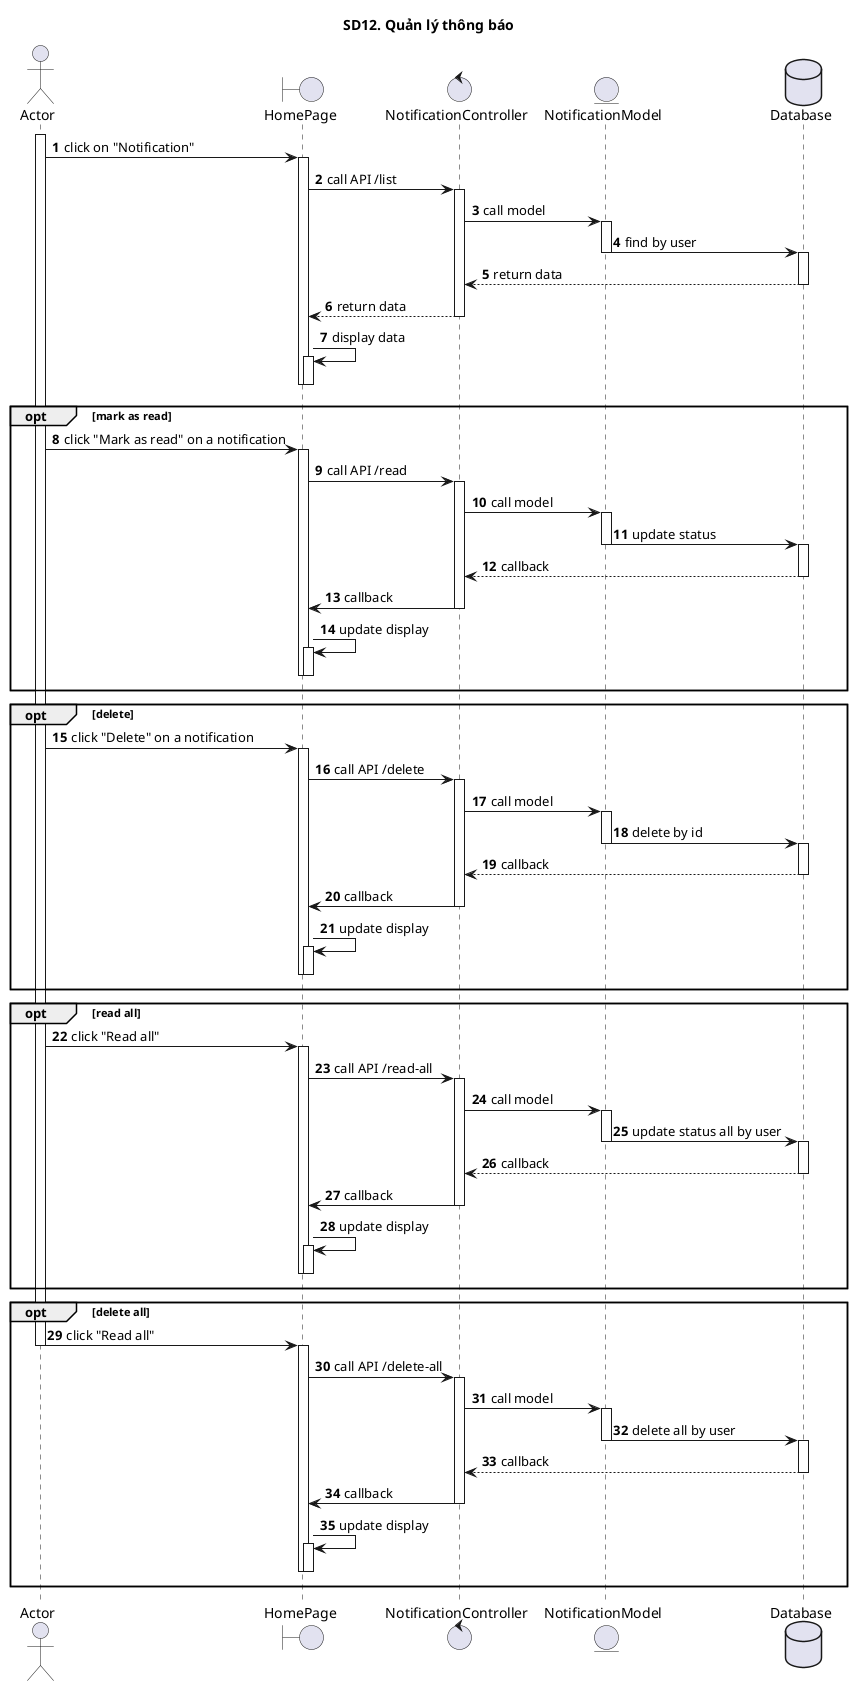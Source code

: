 @startuml SQ

autonumber

title SD12. Quản lý thông báo

actor "Actor"
boundary "HomePage"
control "NotificationController"
entity "NotificationModel"
database "Database"

activate Actor
Actor -> HomePage : click on "Notification"
activate HomePage
HomePage -> NotificationController : call API /list
activate NotificationController
NotificationController -> NotificationModel : call model
activate NotificationModel
NotificationModel -> Database: find by user
deactivate NotificationModel
activate Database
Database --> NotificationController : return data
deactivate Database
NotificationController --> HomePage : return data
deactivate NotificationController
HomePage -> HomePage: display data
activate HomePage
deactivate HomePage
deactivate HomePage

opt mark as read
Actor -> HomePage : click "Mark as read" on a notification
activate HomePage
HomePage -> NotificationController : call API /read
activate NotificationController
NotificationController -> NotificationModel : call model
activate NotificationModel
NotificationModel -> Database: update status
deactivate NotificationModel
activate Database
Database --> NotificationController : callback
deactivate Database
NotificationController -> HomePage : callback
deactivate NotificationController
HomePage -> HomePage: update display
activate HomePage
deactivate HomePage
deactivate HomePage
end

opt delete
Actor -> HomePage : click "Delete" on a notification
activate HomePage
HomePage -> NotificationController : call API /delete
activate NotificationController
NotificationController -> NotificationModel : call model
activate NotificationModel
NotificationModel -> Database: delete by id
deactivate NotificationModel
activate Database
Database --> NotificationController : callback
deactivate Database
NotificationController -> HomePage: callback
deactivate NotificationController
HomePage -> HomePage: update display
activate HomePage
deactivate HomePage
deactivate HomePage
end

opt read all
Actor -> HomePage : click "Read all"
activate HomePage
HomePage -> NotificationController : call API /read-all
activate NotificationController
NotificationController -> NotificationModel : call model
activate NotificationModel
NotificationModel -> Database: update status all by user
deactivate NotificationModel
activate Database
Database --> NotificationController : callback
deactivate Database
NotificationController -> HomePage : callback
deactivate NotificationController
HomePage -> HomePage: update display
activate HomePage
deactivate HomePage
deactivate HomePage
end

opt delete all
Actor -> HomePage : click "Read all"
deactivate Actor
activate HomePage
HomePage -> NotificationController : call API /delete-all
activate NotificationController
NotificationController -> NotificationModel : call model
activate NotificationModel
NotificationModel -> Database: delete all by user
deactivate NotificationModel
activate Database
Database --> NotificationController : callback
deactivate Database
NotificationController -> HomePage : callback
deactivate NotificationController
HomePage -> HomePage: update display
activate HomePage
deactivate HomePage
deactivate HomePage
end


@enduml